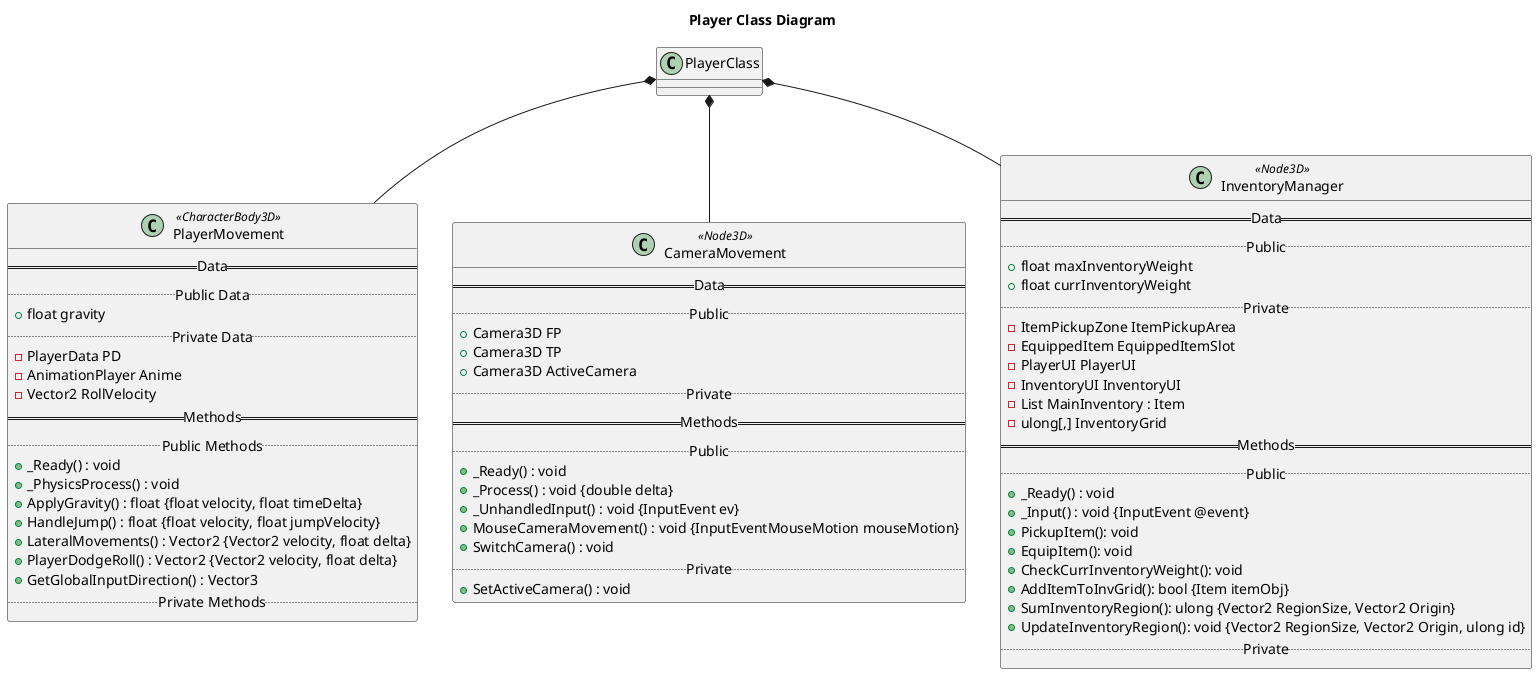 @startuml Player Class

title Player Class Diagram

class PlayerClass

class PlayerMovement <<CharacterBody3D>>{
    == Data ==
    .. Public Data ..
    +float gravity
    .. Private Data ..
    -PlayerData PD
    -AnimationPlayer Anime
    -Vector2 RollVelocity
    == Methods ==
    .. Public Methods ..
    +_Ready() : void
    +_PhysicsProcess() : void 
    +ApplyGravity() : float {float velocity, float timeDelta}
    +HandleJump() : float {float velocity, float jumpVelocity}
    +LateralMovements() : Vector2 {Vector2 velocity, float delta}
    +PlayerDodgeRoll() : Vector2 {Vector2 velocity, float delta}
    +GetGlobalInputDirection() : Vector3
    .. Private Methods ..
}

class CameraMovement <<Node3D>>{
    == Data ==
    .. Public ..
    +Camera3D FP
    +Camera3D TP
    +Camera3D ActiveCamera
    .. Private ..
    == Methods ==
    .. Public ..
    +_Ready() : void
    +_Process() : void {double delta}
    +_UnhandledInput() : void {InputEvent ev}
    +MouseCameraMovement() : void {InputEventMouseMotion mouseMotion}
    +SwitchCamera() : void
    .. Private ..
    +SetActiveCamera() : void
}

class InventoryManager <<Node3D>>{
    == Data ==
    .. Public ..
    +float maxInventoryWeight
    +float currInventoryWeight
    .. Private ..
    -ItemPickupZone ItemPickupArea
    -EquippedItem EquippedItemSlot
    -PlayerUI PlayerUI
    -InventoryUI InventoryUI
    -List MainInventory : Item
    -ulong[,] InventoryGrid
    == Methods ==
    .. Public ..
    +_Ready() : void
    +_Input() : void {InputEvent @event}
    +PickupItem(): void 
    +EquipItem(): void
    +CheckCurrInventoryWeight(): void
    +AddItemToInvGrid(): bool {Item itemObj}
    +SumInventoryRegion(): ulong {Vector2 RegionSize, Vector2 Origin}
    +UpdateInventoryRegion(): void {Vector2 RegionSize, Vector2 Origin, ulong id}
    .. Private ..
}

PlayerClass *-- PlayerMovement
PlayerClass *-- CameraMovement
PlayerClass *-- InventoryManager

@enduml